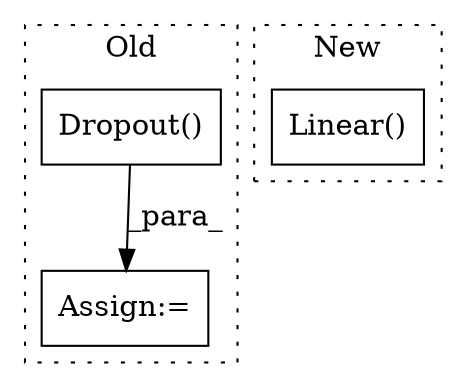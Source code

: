 digraph G {
subgraph cluster0 {
1 [label="Dropout()" a="75" s="10543" l="26" shape="box"];
3 [label="Assign:=" a="68" s="10540" l="3" shape="box"];
label = "Old";
style="dotted";
}
subgraph cluster1 {
2 [label="Linear()" a="75" s="11942,11986" l="10,17" shape="box"];
label = "New";
style="dotted";
}
1 -> 3 [label="_para_"];
}